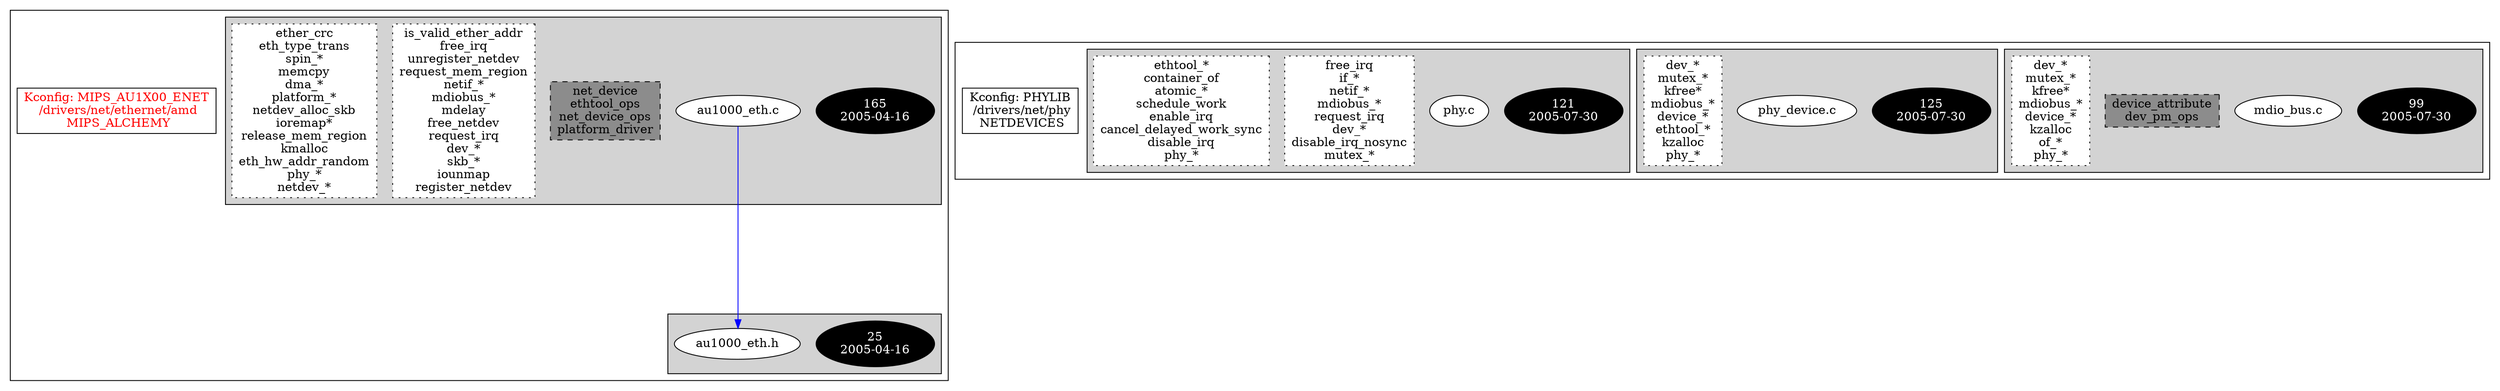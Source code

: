 digraph Driver {
	ranksep=2;
	splines=ortho;
	//Symbol: MIPS_AU1X00_ENET
	subgraph "cluster_MIPS_AU1X00_ENET"{
		subgraph "cluster_au1000_eth.h" {
			style=filled
			"commit_au1000_eth.h" [style=filled, fillcolor=black, fontcolor=white, label="25\n2005-04-16"];
			"au1000_eth.h" [style=filled, fillcolor=white, fontcolor=black, label="au1000_eth.h\n"];
		}
		subgraph "cluster_au1000_eth.c" {
			style=filled
			"commit_au1000_eth.c" [style=filled, fillcolor=black, fontcolor=white, label="165\n2005-04-16"];
			"au1000_eth.c" [style=filled, fillcolor=white, fontcolor=black, label="au1000_eth.c\n"];
			"structs-au1000_eth.c" [style="filled,dashed" shape=box, fillcolor=grey55, fontcolor=black, label="net_device\nethtool_ops\nnet_device_ops\nplatform_driver\n"];
			"funccall2-au1000_eth.c" [style="filled,dotted" shape=box, fillcolor=white, fontcolor=black, label="is_valid_ether_addr\nfree_irq\nunregister_netdev\nrequest_mem_region\nnetif_*\nmdiobus_*\nmdelay\nfree_netdev\nrequest_irq\ndev_*\nskb_*\niounmap\nregister_netdev\n"];
			"funccall1-au1000_eth.c" [style="filled,dotted" shape=box, fillcolor=white, fontcolor=black, label="ether_crc\neth_type_trans\nspin_*\nmemcpy\ndma_*\nplatform_*\nnetdev_alloc_skb\nioremap*\nrelease_mem_region\nkmalloc\neth_hw_addr_random\nphy_*\nnetdev_*\n"];
		}
		"K:MIPS_AU1X00_ENET" [label="Kconfig: MIPS_AU1X00_ENET\n /drivers/net/ethernet/amd\n  MIPS_ALCHEMY ", shape=box, fontcolor=red];
	}
	//Symbol: PHYLIB
	subgraph "cluster_PHYLIB"{
		subgraph "cluster_mdio_bus.c" {
			style=filled
			"commit_mdio_bus.c" [style=filled, fillcolor=black, fontcolor=white, label="99\n2005-07-30"];
			"mdio_bus.c" [style=filled, fillcolor=white, fontcolor=black, label="mdio_bus.c\n"];
			"structs-mdio_bus.c" [style="filled,dashed" shape=box, fillcolor=grey55, fontcolor=black, label="device_attribute\ndev_pm_ops\n"];
			"funccall0-mdio_bus.c" [style="filled,dotted" shape=box, fillcolor=white, fontcolor=black, label="dev_*\nmutex_*\nkfree*\nmdiobus_*\ndevice_*\nkzalloc\nof_*\nphy_*\n"];
		}
		subgraph "cluster_phy_device.c" {
			style=filled
			"commit_phy_device.c" [style=filled, fillcolor=black, fontcolor=white, label="125\n2005-07-30"];
			"phy_device.c" [style=filled, fillcolor=white, fontcolor=black, label="phy_device.c\n"];
			"funccall0-phy_device.c" [style="filled,dotted" shape=box, fillcolor=white, fontcolor=black, label="dev_*\nmutex_*\nkfree*\nmdiobus_*\ndevice_*\nethtool_*\nkzalloc\nphy_*\n"];
		}
		subgraph "cluster_phy.c" {
			style=filled
			"commit_phy.c" [style=filled, fillcolor=black, fontcolor=white, label="121\n2005-07-30"];
			"phy.c" [style=filled, fillcolor=white, fontcolor=black, label="phy.c\n"];
			"funccall2-phy.c" [style="filled,dotted" shape=box, fillcolor=white, fontcolor=black, label="free_irq\nif_*\nnetif_*\nmdiobus_*\nrequest_irq\ndev_*\ndisable_irq_nosync\nmutex_*\n"];
			"funccall1-phy.c" [style="filled,dotted" shape=box, fillcolor=white, fontcolor=black, label="ethtool_*\ncontainer_of\natomic_*\nschedule_work\nenable_irq\ncancel_delayed_work_sync\ndisable_irq\nphy_*\n"];
		}
		"K:PHYLIB" [label="Kconfig: PHYLIB\n /drivers/net/phy\n  NETDEVICES ", shape=box];
	}
"au1000_eth.c" -> "au1000_eth.h"[color=blue];
}
